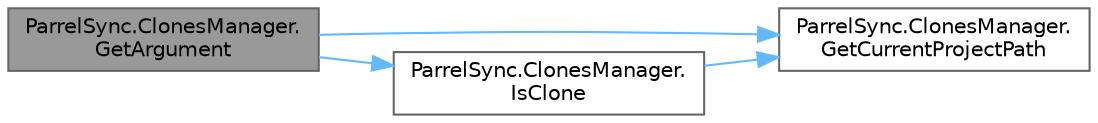 digraph "ParrelSync.ClonesManager.GetArgument"
{
 // LATEX_PDF_SIZE
  bgcolor="transparent";
  edge [fontname=Helvetica,fontsize=10,labelfontname=Helvetica,labelfontsize=10];
  node [fontname=Helvetica,fontsize=10,shape=box,height=0.2,width=0.4];
  rankdir="LR";
  Node1 [id="Node000001",label="ParrelSync.ClonesManager.\lGetArgument",height=0.2,width=0.4,color="gray40", fillcolor="grey60", style="filled", fontcolor="black",tooltip="Get the argument of this clone project. If this is the original project, will return an empty string."];
  Node1 -> Node2 [id="edge1_Node000001_Node000002",color="steelblue1",style="solid",tooltip=" "];
  Node2 [id="Node000002",label="ParrelSync.ClonesManager.\lGetCurrentProjectPath",height=0.2,width=0.4,color="grey40", fillcolor="white", style="filled",URL="$class_parrel_sync_1_1_clones_manager.html#af0dcee05792effb3b56a606bc0bee481",tooltip="Get the path to the current unityEditor project folder's info."];
  Node1 -> Node3 [id="edge2_Node000001_Node000003",color="steelblue1",style="solid",tooltip=" "];
  Node3 [id="Node000003",label="ParrelSync.ClonesManager.\lIsClone",height=0.2,width=0.4,color="grey40", fillcolor="white", style="filled",URL="$class_parrel_sync_1_1_clones_manager.html#a397671f995699eaec602004aa35f82f2",tooltip="Returns true if the project currently open in Unity Editor is a clone."];
  Node3 -> Node2 [id="edge3_Node000003_Node000002",color="steelblue1",style="solid",tooltip=" "];
}
